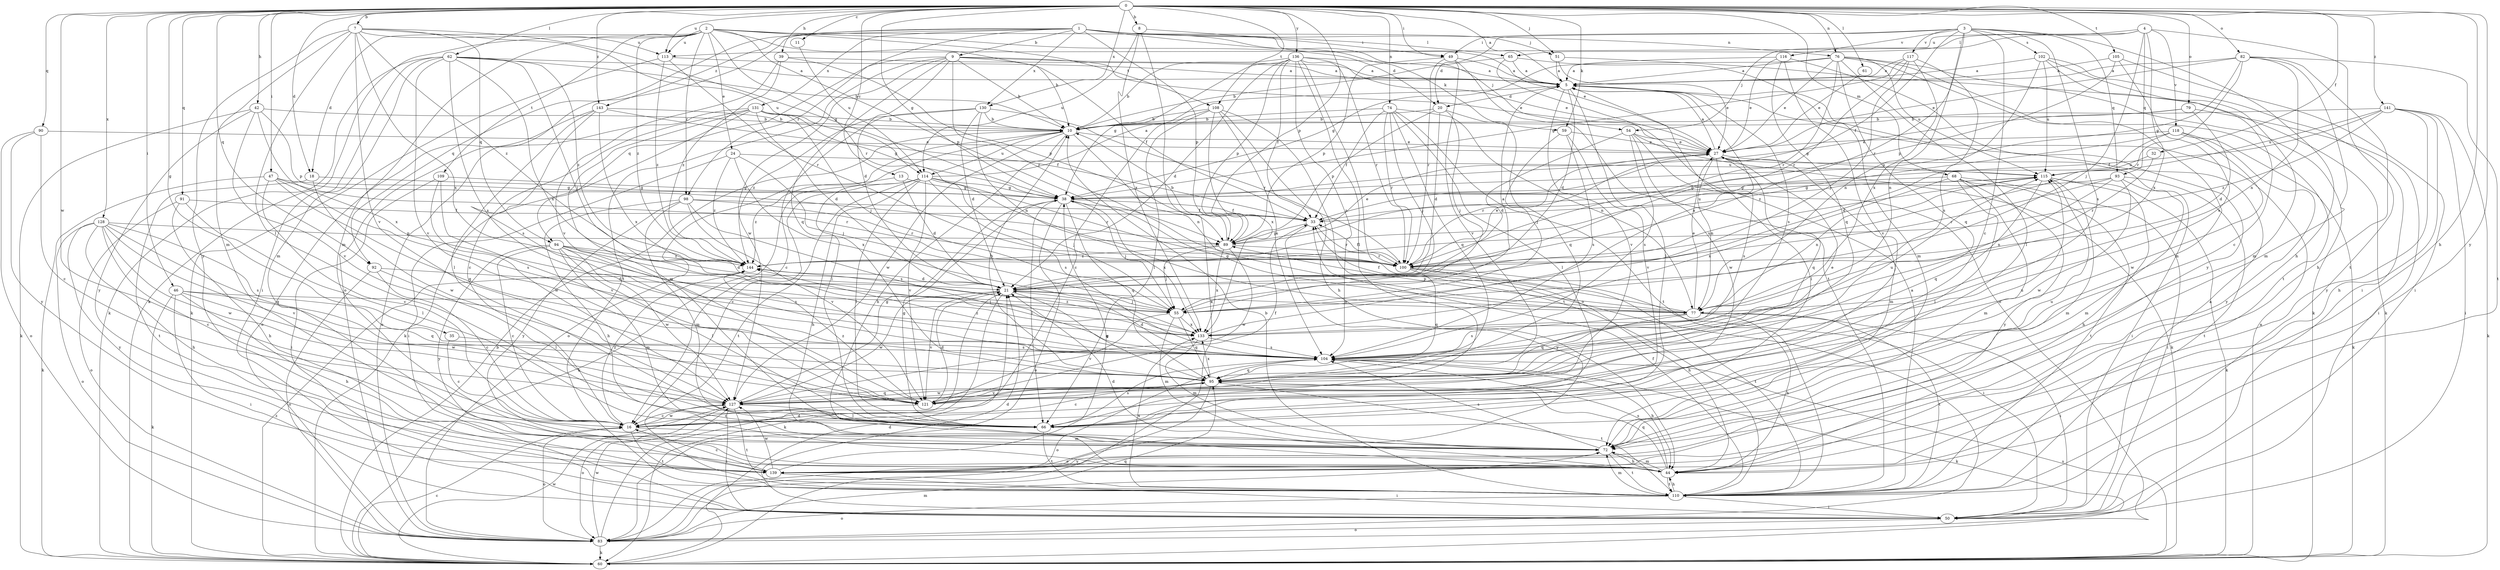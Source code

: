 strict digraph  {
0;
1;
2;
3;
4;
5;
7;
8;
9;
10;
11;
13;
16;
18;
20;
21;
24;
27;
32;
33;
35;
38;
39;
42;
44;
46;
47;
49;
50;
51;
54;
55;
59;
60;
61;
62;
65;
66;
68;
72;
74;
76;
77;
79;
82;
83;
89;
90;
91;
92;
93;
94;
95;
98;
100;
102;
104;
105;
108;
109;
110;
113;
114;
115;
116;
117;
118;
121;
127;
128;
130;
131;
133;
136;
139;
141;
143;
144;
0 -> 5  [label=a];
0 -> 7  [label=b];
0 -> 8  [label=b];
0 -> 11  [label=c];
0 -> 13  [label=c];
0 -> 18  [label=d];
0 -> 32  [label=f];
0 -> 35  [label=g];
0 -> 38  [label=g];
0 -> 39  [label=h];
0 -> 42  [label=h];
0 -> 44  [label=h];
0 -> 46  [label=i];
0 -> 47  [label=i];
0 -> 49  [label=i];
0 -> 51  [label=j];
0 -> 59  [label=k];
0 -> 61  [label=l];
0 -> 62  [label=l];
0 -> 68  [label=m];
0 -> 74  [label=n];
0 -> 76  [label=n];
0 -> 79  [label=o];
0 -> 82  [label=o];
0 -> 89  [label=p];
0 -> 90  [label=q];
0 -> 91  [label=q];
0 -> 92  [label=q];
0 -> 105  [label=t];
0 -> 108  [label=t];
0 -> 113  [label=u];
0 -> 127  [label=w];
0 -> 128  [label=x];
0 -> 130  [label=x];
0 -> 136  [label=y];
0 -> 139  [label=y];
0 -> 141  [label=z];
0 -> 143  [label=z];
1 -> 9  [label=b];
1 -> 51  [label=j];
1 -> 54  [label=j];
1 -> 59  [label=k];
1 -> 65  [label=l];
1 -> 76  [label=n];
1 -> 83  [label=o];
1 -> 89  [label=p];
1 -> 92  [label=q];
1 -> 98  [label=r];
1 -> 130  [label=x];
1 -> 131  [label=x];
1 -> 143  [label=z];
2 -> 10  [label=b];
2 -> 18  [label=d];
2 -> 20  [label=d];
2 -> 24  [label=e];
2 -> 27  [label=e];
2 -> 60  [label=k];
2 -> 72  [label=m];
2 -> 89  [label=p];
2 -> 98  [label=r];
2 -> 100  [label=r];
2 -> 108  [label=t];
2 -> 109  [label=t];
2 -> 113  [label=u];
2 -> 144  [label=z];
3 -> 16  [label=c];
3 -> 20  [label=d];
3 -> 33  [label=f];
3 -> 44  [label=h];
3 -> 49  [label=i];
3 -> 93  [label=q];
3 -> 100  [label=r];
3 -> 102  [label=s];
3 -> 104  [label=s];
3 -> 116  [label=v];
3 -> 117  [label=v];
3 -> 133  [label=x];
4 -> 54  [label=j];
4 -> 55  [label=j];
4 -> 65  [label=l];
4 -> 93  [label=q];
4 -> 110  [label=t];
4 -> 113  [label=u];
4 -> 118  [label=v];
4 -> 133  [label=x];
5 -> 20  [label=d];
5 -> 21  [label=d];
5 -> 66  [label=l];
5 -> 104  [label=s];
5 -> 121  [label=v];
7 -> 38  [label=g];
7 -> 66  [label=l];
7 -> 72  [label=m];
7 -> 94  [label=q];
7 -> 113  [label=u];
7 -> 114  [label=u];
7 -> 121  [label=v];
7 -> 133  [label=x];
7 -> 139  [label=y];
7 -> 144  [label=z];
8 -> 49  [label=i];
8 -> 60  [label=k];
8 -> 114  [label=u];
8 -> 133  [label=x];
9 -> 5  [label=a];
9 -> 10  [label=b];
9 -> 21  [label=d];
9 -> 27  [label=e];
9 -> 33  [label=f];
9 -> 94  [label=q];
9 -> 95  [label=q];
9 -> 100  [label=r];
9 -> 110  [label=t];
9 -> 127  [label=w];
10 -> 27  [label=e];
10 -> 44  [label=h];
10 -> 66  [label=l];
10 -> 77  [label=n];
10 -> 83  [label=o];
10 -> 114  [label=u];
10 -> 127  [label=w];
11 -> 114  [label=u];
13 -> 21  [label=d];
13 -> 38  [label=g];
13 -> 144  [label=z];
16 -> 72  [label=m];
16 -> 83  [label=o];
16 -> 110  [label=t];
16 -> 127  [label=w];
16 -> 144  [label=z];
18 -> 38  [label=g];
18 -> 110  [label=t];
18 -> 127  [label=w];
20 -> 10  [label=b];
20 -> 21  [label=d];
20 -> 55  [label=j];
20 -> 89  [label=p];
20 -> 95  [label=q];
21 -> 55  [label=j];
21 -> 60  [label=k];
21 -> 77  [label=n];
21 -> 95  [label=q];
21 -> 115  [label=u];
21 -> 121  [label=v];
21 -> 127  [label=w];
24 -> 50  [label=i];
24 -> 55  [label=j];
24 -> 115  [label=u];
24 -> 133  [label=x];
24 -> 144  [label=z];
27 -> 5  [label=a];
27 -> 50  [label=i];
27 -> 72  [label=m];
27 -> 77  [label=n];
27 -> 95  [label=q];
27 -> 100  [label=r];
27 -> 104  [label=s];
27 -> 115  [label=u];
32 -> 100  [label=r];
32 -> 115  [label=u];
33 -> 89  [label=p];
33 -> 100  [label=r];
33 -> 115  [label=u];
33 -> 139  [label=y];
35 -> 16  [label=c];
35 -> 104  [label=s];
38 -> 33  [label=f];
38 -> 55  [label=j];
38 -> 66  [label=l];
38 -> 83  [label=o];
38 -> 95  [label=q];
38 -> 133  [label=x];
39 -> 5  [label=a];
39 -> 89  [label=p];
39 -> 121  [label=v];
39 -> 144  [label=z];
42 -> 10  [label=b];
42 -> 60  [label=k];
42 -> 89  [label=p];
42 -> 121  [label=v];
42 -> 133  [label=x];
42 -> 139  [label=y];
44 -> 21  [label=d];
44 -> 72  [label=m];
44 -> 95  [label=q];
44 -> 104  [label=s];
44 -> 110  [label=t];
46 -> 44  [label=h];
46 -> 50  [label=i];
46 -> 55  [label=j];
46 -> 60  [label=k];
46 -> 95  [label=q];
46 -> 127  [label=w];
47 -> 16  [label=c];
47 -> 38  [label=g];
47 -> 60  [label=k];
47 -> 95  [label=q];
47 -> 100  [label=r];
47 -> 104  [label=s];
49 -> 5  [label=a];
49 -> 89  [label=p];
49 -> 100  [label=r];
49 -> 110  [label=t];
49 -> 121  [label=v];
50 -> 5  [label=a];
50 -> 21  [label=d];
50 -> 83  [label=o];
51 -> 5  [label=a];
51 -> 27  [label=e];
51 -> 60  [label=k];
54 -> 21  [label=d];
54 -> 27  [label=e];
54 -> 60  [label=k];
54 -> 66  [label=l];
54 -> 104  [label=s];
54 -> 127  [label=w];
55 -> 5  [label=a];
55 -> 72  [label=m];
55 -> 95  [label=q];
55 -> 121  [label=v];
55 -> 133  [label=x];
59 -> 27  [label=e];
59 -> 55  [label=j];
59 -> 104  [label=s];
59 -> 121  [label=v];
60 -> 5  [label=a];
60 -> 10  [label=b];
60 -> 16  [label=c];
60 -> 21  [label=d];
60 -> 104  [label=s];
60 -> 127  [label=w];
60 -> 144  [label=z];
61 -> 27  [label=e];
62 -> 5  [label=a];
62 -> 10  [label=b];
62 -> 50  [label=i];
62 -> 55  [label=j];
62 -> 60  [label=k];
62 -> 72  [label=m];
62 -> 104  [label=s];
62 -> 121  [label=v];
62 -> 133  [label=x];
62 -> 144  [label=z];
65 -> 5  [label=a];
65 -> 10  [label=b];
65 -> 72  [label=m];
65 -> 83  [label=o];
66 -> 38  [label=g];
66 -> 104  [label=s];
66 -> 110  [label=t];
66 -> 115  [label=u];
68 -> 38  [label=g];
68 -> 50  [label=i];
68 -> 66  [label=l];
68 -> 72  [label=m];
68 -> 110  [label=t];
68 -> 133  [label=x];
68 -> 139  [label=y];
72 -> 44  [label=h];
72 -> 104  [label=s];
72 -> 110  [label=t];
72 -> 139  [label=y];
74 -> 10  [label=b];
74 -> 33  [label=f];
74 -> 55  [label=j];
74 -> 66  [label=l];
74 -> 77  [label=n];
74 -> 95  [label=q];
74 -> 100  [label=r];
74 -> 110  [label=t];
76 -> 5  [label=a];
76 -> 27  [label=e];
76 -> 38  [label=g];
76 -> 60  [label=k];
76 -> 66  [label=l];
76 -> 72  [label=m];
76 -> 95  [label=q];
76 -> 100  [label=r];
76 -> 110  [label=t];
76 -> 115  [label=u];
77 -> 27  [label=e];
77 -> 33  [label=f];
77 -> 38  [label=g];
77 -> 44  [label=h];
77 -> 50  [label=i];
77 -> 89  [label=p];
77 -> 95  [label=q];
77 -> 104  [label=s];
77 -> 110  [label=t];
79 -> 10  [label=b];
79 -> 21  [label=d];
79 -> 38  [label=g];
79 -> 50  [label=i];
82 -> 5  [label=a];
82 -> 27  [label=e];
82 -> 38  [label=g];
82 -> 44  [label=h];
82 -> 72  [label=m];
82 -> 77  [label=n];
82 -> 100  [label=r];
82 -> 110  [label=t];
83 -> 21  [label=d];
83 -> 60  [label=k];
83 -> 72  [label=m];
83 -> 95  [label=q];
83 -> 127  [label=w];
89 -> 10  [label=b];
89 -> 27  [label=e];
89 -> 55  [label=j];
89 -> 100  [label=r];
89 -> 127  [label=w];
89 -> 133  [label=x];
89 -> 144  [label=z];
90 -> 16  [label=c];
90 -> 27  [label=e];
90 -> 83  [label=o];
90 -> 139  [label=y];
91 -> 33  [label=f];
91 -> 44  [label=h];
91 -> 66  [label=l];
91 -> 83  [label=o];
92 -> 16  [label=c];
92 -> 21  [label=d];
92 -> 66  [label=l];
92 -> 83  [label=o];
93 -> 38  [label=g];
93 -> 72  [label=m];
93 -> 77  [label=n];
93 -> 100  [label=r];
93 -> 110  [label=t];
93 -> 127  [label=w];
94 -> 16  [label=c];
94 -> 21  [label=d];
94 -> 55  [label=j];
94 -> 66  [label=l];
94 -> 72  [label=m];
94 -> 104  [label=s];
94 -> 127  [label=w];
94 -> 139  [label=y];
94 -> 144  [label=z];
95 -> 10  [label=b];
95 -> 16  [label=c];
95 -> 27  [label=e];
95 -> 83  [label=o];
95 -> 110  [label=t];
95 -> 121  [label=v];
95 -> 127  [label=w];
95 -> 133  [label=x];
98 -> 33  [label=f];
98 -> 44  [label=h];
98 -> 72  [label=m];
98 -> 100  [label=r];
98 -> 104  [label=s];
98 -> 121  [label=v];
98 -> 139  [label=y];
100 -> 27  [label=e];
100 -> 33  [label=f];
100 -> 44  [label=h];
100 -> 50  [label=i];
100 -> 95  [label=q];
100 -> 110  [label=t];
102 -> 5  [label=a];
102 -> 16  [label=c];
102 -> 50  [label=i];
102 -> 72  [label=m];
102 -> 77  [label=n];
102 -> 115  [label=u];
104 -> 21  [label=d];
104 -> 44  [label=h];
104 -> 60  [label=k];
104 -> 83  [label=o];
104 -> 95  [label=q];
104 -> 115  [label=u];
104 -> 144  [label=z];
105 -> 5  [label=a];
105 -> 50  [label=i];
105 -> 89  [label=p];
105 -> 104  [label=s];
108 -> 10  [label=b];
108 -> 16  [label=c];
108 -> 44  [label=h];
108 -> 66  [label=l];
108 -> 104  [label=s];
108 -> 110  [label=t];
108 -> 133  [label=x];
109 -> 38  [label=g];
109 -> 50  [label=i];
109 -> 121  [label=v];
109 -> 127  [label=w];
110 -> 5  [label=a];
110 -> 10  [label=b];
110 -> 33  [label=f];
110 -> 44  [label=h];
110 -> 50  [label=i];
110 -> 72  [label=m];
110 -> 83  [label=o];
110 -> 133  [label=x];
113 -> 5  [label=a];
113 -> 60  [label=k];
113 -> 100  [label=r];
113 -> 144  [label=z];
114 -> 5  [label=a];
114 -> 16  [label=c];
114 -> 38  [label=g];
114 -> 44  [label=h];
114 -> 55  [label=j];
114 -> 60  [label=k];
114 -> 66  [label=l];
114 -> 100  [label=r];
114 -> 104  [label=s];
114 -> 110  [label=t];
114 -> 121  [label=v];
115 -> 38  [label=g];
115 -> 44  [label=h];
115 -> 60  [label=k];
115 -> 72  [label=m];
115 -> 77  [label=n];
115 -> 95  [label=q];
116 -> 5  [label=a];
116 -> 27  [label=e];
116 -> 95  [label=q];
116 -> 121  [label=v];
116 -> 139  [label=y];
117 -> 5  [label=a];
117 -> 38  [label=g];
117 -> 55  [label=j];
117 -> 77  [label=n];
117 -> 100  [label=r];
117 -> 104  [label=s];
118 -> 21  [label=d];
118 -> 27  [label=e];
118 -> 60  [label=k];
118 -> 127  [label=w];
118 -> 139  [label=y];
118 -> 144  [label=z];
121 -> 16  [label=c];
121 -> 21  [label=d];
121 -> 33  [label=f];
121 -> 115  [label=u];
121 -> 144  [label=z];
127 -> 16  [label=c];
127 -> 38  [label=g];
127 -> 50  [label=i];
127 -> 66  [label=l];
127 -> 83  [label=o];
127 -> 95  [label=q];
127 -> 110  [label=t];
128 -> 16  [label=c];
128 -> 44  [label=h];
128 -> 83  [label=o];
128 -> 89  [label=p];
128 -> 95  [label=q];
128 -> 104  [label=s];
128 -> 121  [label=v];
128 -> 127  [label=w];
128 -> 139  [label=y];
130 -> 10  [label=b];
130 -> 16  [label=c];
130 -> 21  [label=d];
130 -> 77  [label=n];
130 -> 100  [label=r];
130 -> 144  [label=z];
131 -> 10  [label=b];
131 -> 16  [label=c];
131 -> 21  [label=d];
131 -> 38  [label=g];
131 -> 55  [label=j];
131 -> 60  [label=k];
131 -> 72  [label=m];
131 -> 83  [label=o];
133 -> 5  [label=a];
133 -> 72  [label=m];
133 -> 104  [label=s];
133 -> 144  [label=z];
136 -> 5  [label=a];
136 -> 10  [label=b];
136 -> 21  [label=d];
136 -> 27  [label=e];
136 -> 33  [label=f];
136 -> 38  [label=g];
136 -> 66  [label=l];
136 -> 83  [label=o];
136 -> 89  [label=p];
136 -> 100  [label=r];
136 -> 104  [label=s];
139 -> 16  [label=c];
139 -> 38  [label=g];
139 -> 50  [label=i];
139 -> 127  [label=w];
141 -> 10  [label=b];
141 -> 33  [label=f];
141 -> 44  [label=h];
141 -> 50  [label=i];
141 -> 60  [label=k];
141 -> 115  [label=u];
141 -> 139  [label=y];
141 -> 144  [label=z];
143 -> 10  [label=b];
143 -> 33  [label=f];
143 -> 66  [label=l];
143 -> 83  [label=o];
143 -> 104  [label=s];
143 -> 133  [label=x];
144 -> 21  [label=d];
}
